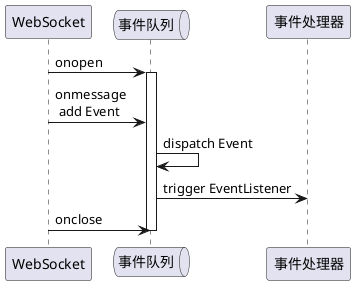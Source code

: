 @startuml WebSocket的事件分发与捕获

participant "WebSocket" as ws
queue "事件队列" as queue
participant "事件处理器" as handler

ws -> queue: onopen
activate queue
ws -> queue: onmessage \n add Event
queue -> queue: dispatch Event
queue -> handler: trigger EventListener

ws -> queue: onclose
deactivate queue

@enduml